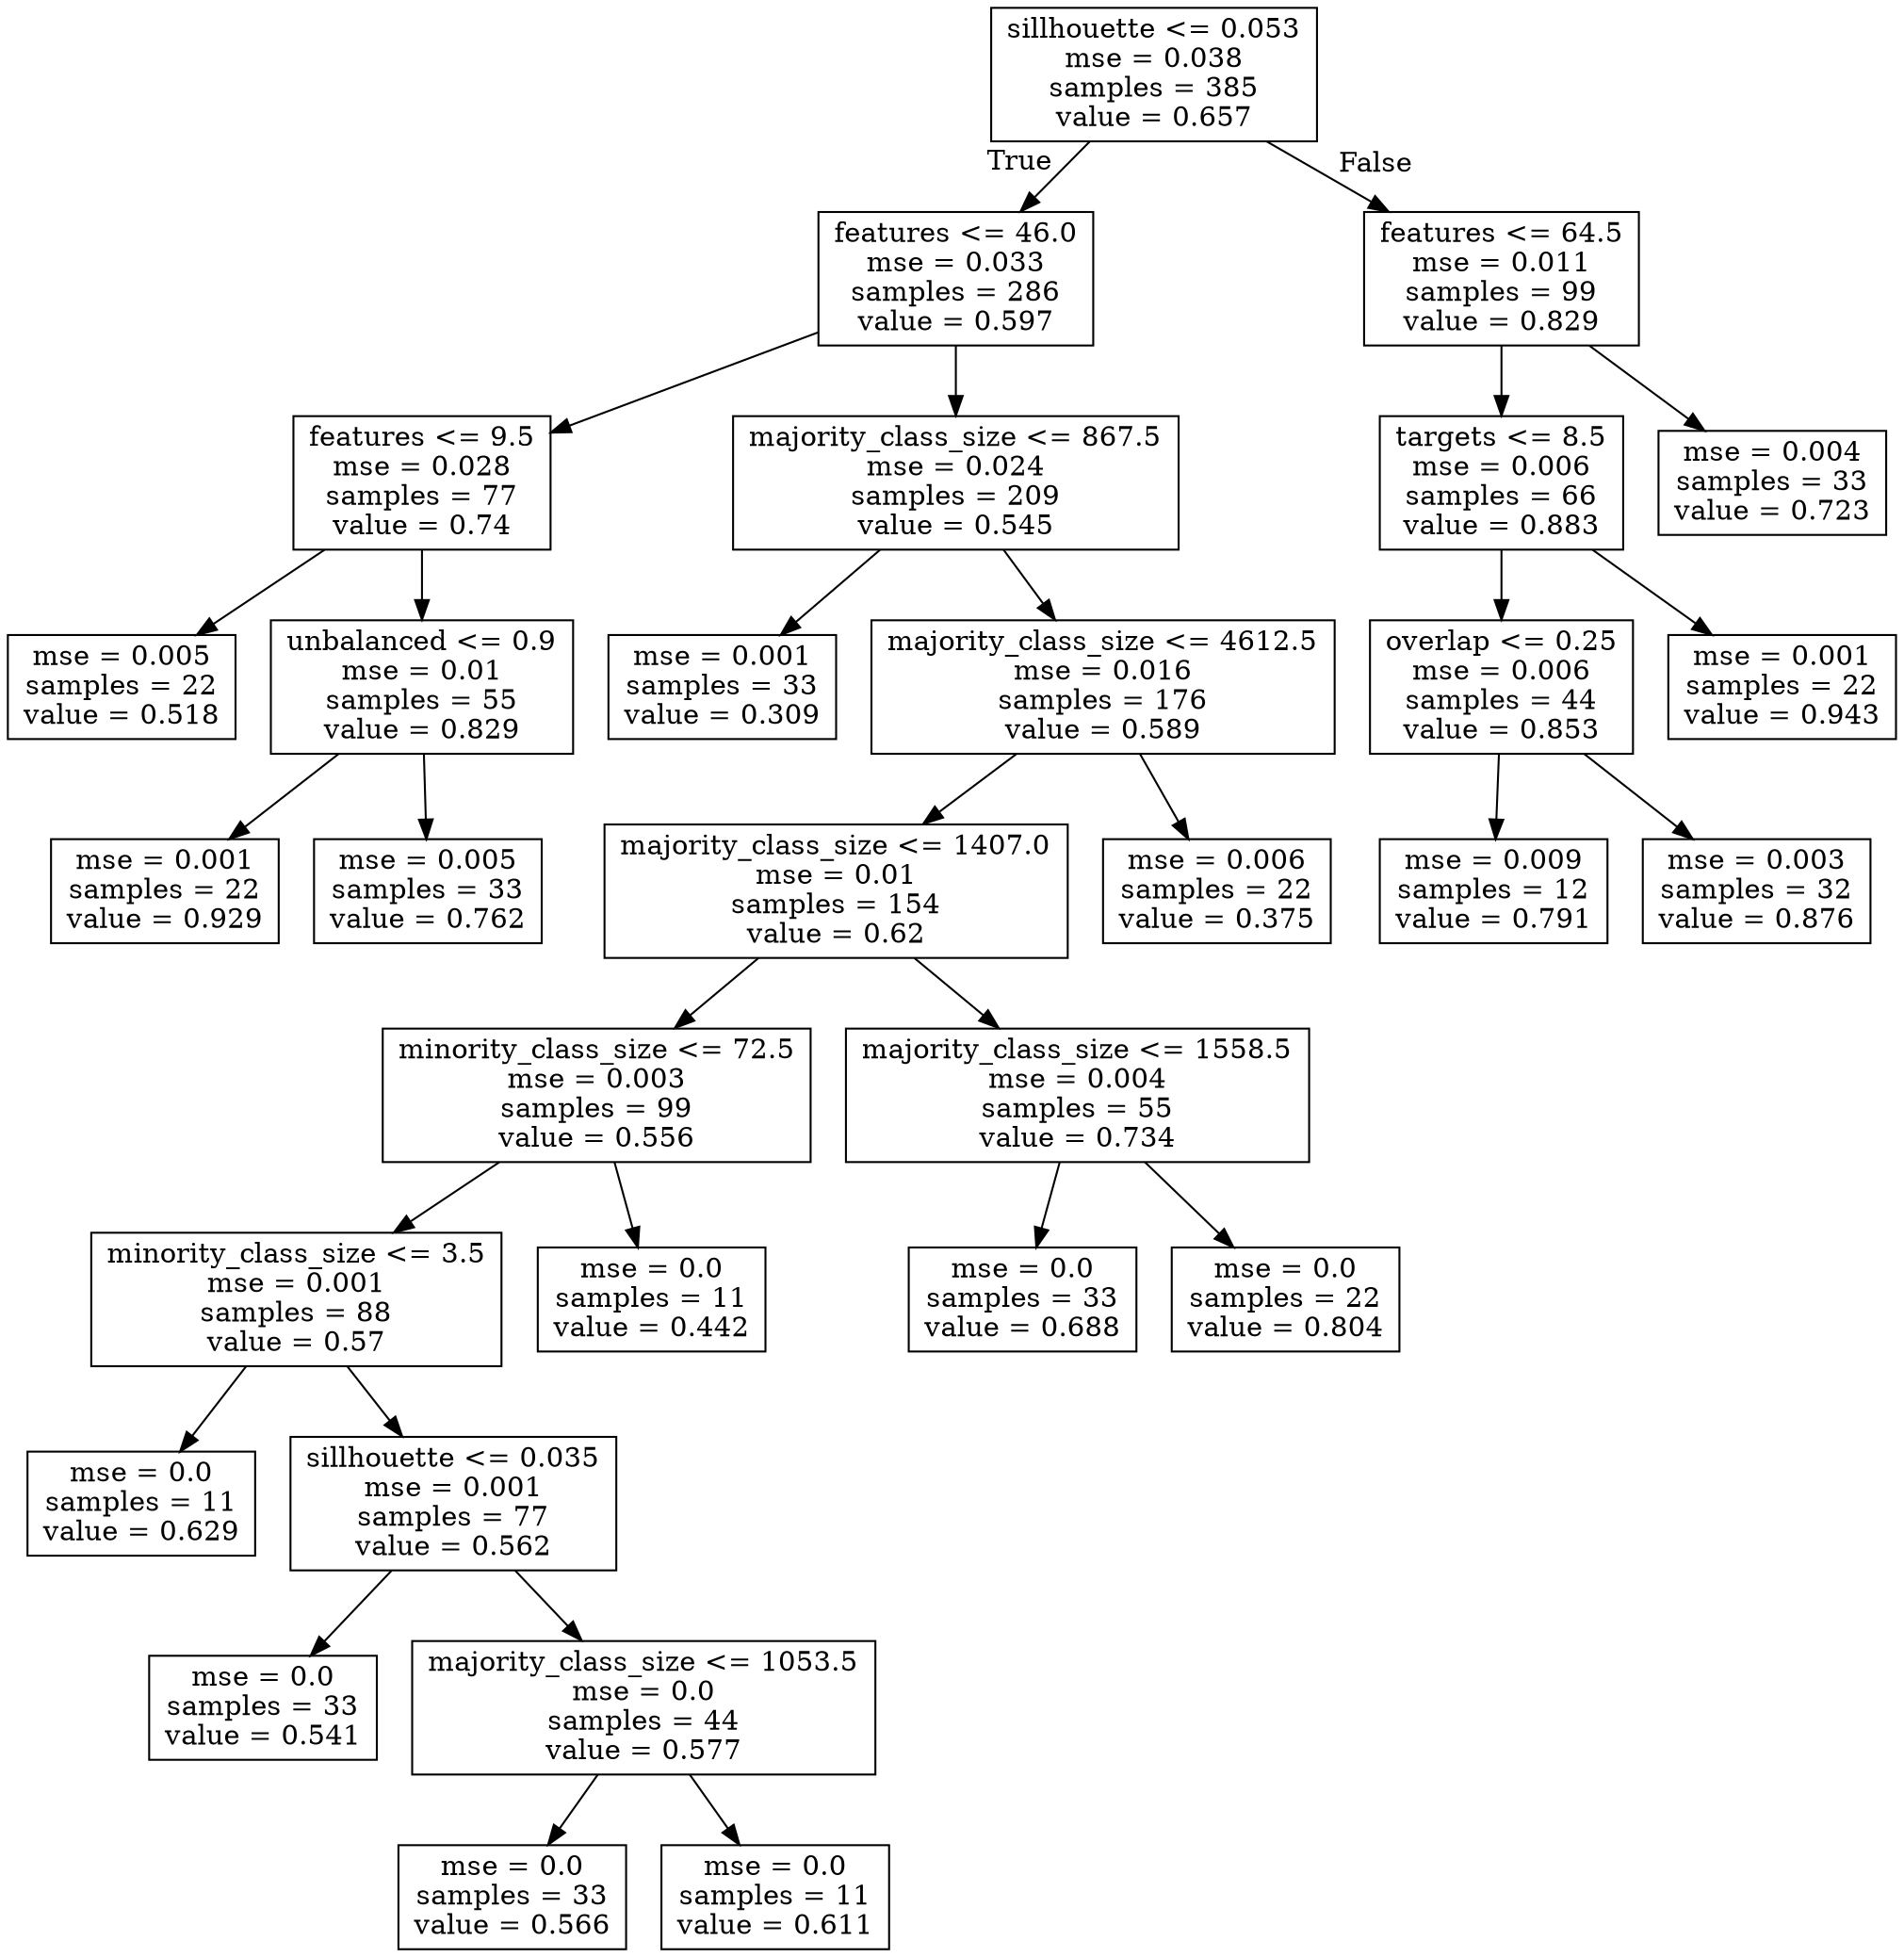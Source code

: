 digraph Tree {
node [shape=box] ;
0 [label="sillhouette <= 0.053\nmse = 0.038\nsamples = 385\nvalue = 0.657"] ;
1 [label="features <= 46.0\nmse = 0.033\nsamples = 286\nvalue = 0.597"] ;
0 -> 1 [labeldistance=2.5, labelangle=45, headlabel="True"] ;
2 [label="features <= 9.5\nmse = 0.028\nsamples = 77\nvalue = 0.74"] ;
1 -> 2 ;
3 [label="mse = 0.005\nsamples = 22\nvalue = 0.518"] ;
2 -> 3 ;
4 [label="unbalanced <= 0.9\nmse = 0.01\nsamples = 55\nvalue = 0.829"] ;
2 -> 4 ;
5 [label="mse = 0.001\nsamples = 22\nvalue = 0.929"] ;
4 -> 5 ;
6 [label="mse = 0.005\nsamples = 33\nvalue = 0.762"] ;
4 -> 6 ;
7 [label="majority_class_size <= 867.5\nmse = 0.024\nsamples = 209\nvalue = 0.545"] ;
1 -> 7 ;
8 [label="mse = 0.001\nsamples = 33\nvalue = 0.309"] ;
7 -> 8 ;
9 [label="majority_class_size <= 4612.5\nmse = 0.016\nsamples = 176\nvalue = 0.589"] ;
7 -> 9 ;
10 [label="majority_class_size <= 1407.0\nmse = 0.01\nsamples = 154\nvalue = 0.62"] ;
9 -> 10 ;
11 [label="minority_class_size <= 72.5\nmse = 0.003\nsamples = 99\nvalue = 0.556"] ;
10 -> 11 ;
12 [label="minority_class_size <= 3.5\nmse = 0.001\nsamples = 88\nvalue = 0.57"] ;
11 -> 12 ;
13 [label="mse = 0.0\nsamples = 11\nvalue = 0.629"] ;
12 -> 13 ;
14 [label="sillhouette <= 0.035\nmse = 0.001\nsamples = 77\nvalue = 0.562"] ;
12 -> 14 ;
15 [label="mse = 0.0\nsamples = 33\nvalue = 0.541"] ;
14 -> 15 ;
16 [label="majority_class_size <= 1053.5\nmse = 0.0\nsamples = 44\nvalue = 0.577"] ;
14 -> 16 ;
17 [label="mse = 0.0\nsamples = 33\nvalue = 0.566"] ;
16 -> 17 ;
18 [label="mse = 0.0\nsamples = 11\nvalue = 0.611"] ;
16 -> 18 ;
19 [label="mse = 0.0\nsamples = 11\nvalue = 0.442"] ;
11 -> 19 ;
20 [label="majority_class_size <= 1558.5\nmse = 0.004\nsamples = 55\nvalue = 0.734"] ;
10 -> 20 ;
21 [label="mse = 0.0\nsamples = 33\nvalue = 0.688"] ;
20 -> 21 ;
22 [label="mse = 0.0\nsamples = 22\nvalue = 0.804"] ;
20 -> 22 ;
23 [label="mse = 0.006\nsamples = 22\nvalue = 0.375"] ;
9 -> 23 ;
24 [label="features <= 64.5\nmse = 0.011\nsamples = 99\nvalue = 0.829"] ;
0 -> 24 [labeldistance=2.5, labelangle=-45, headlabel="False"] ;
25 [label="targets <= 8.5\nmse = 0.006\nsamples = 66\nvalue = 0.883"] ;
24 -> 25 ;
26 [label="overlap <= 0.25\nmse = 0.006\nsamples = 44\nvalue = 0.853"] ;
25 -> 26 ;
27 [label="mse = 0.009\nsamples = 12\nvalue = 0.791"] ;
26 -> 27 ;
28 [label="mse = 0.003\nsamples = 32\nvalue = 0.876"] ;
26 -> 28 ;
29 [label="mse = 0.001\nsamples = 22\nvalue = 0.943"] ;
25 -> 29 ;
30 [label="mse = 0.004\nsamples = 33\nvalue = 0.723"] ;
24 -> 30 ;
}